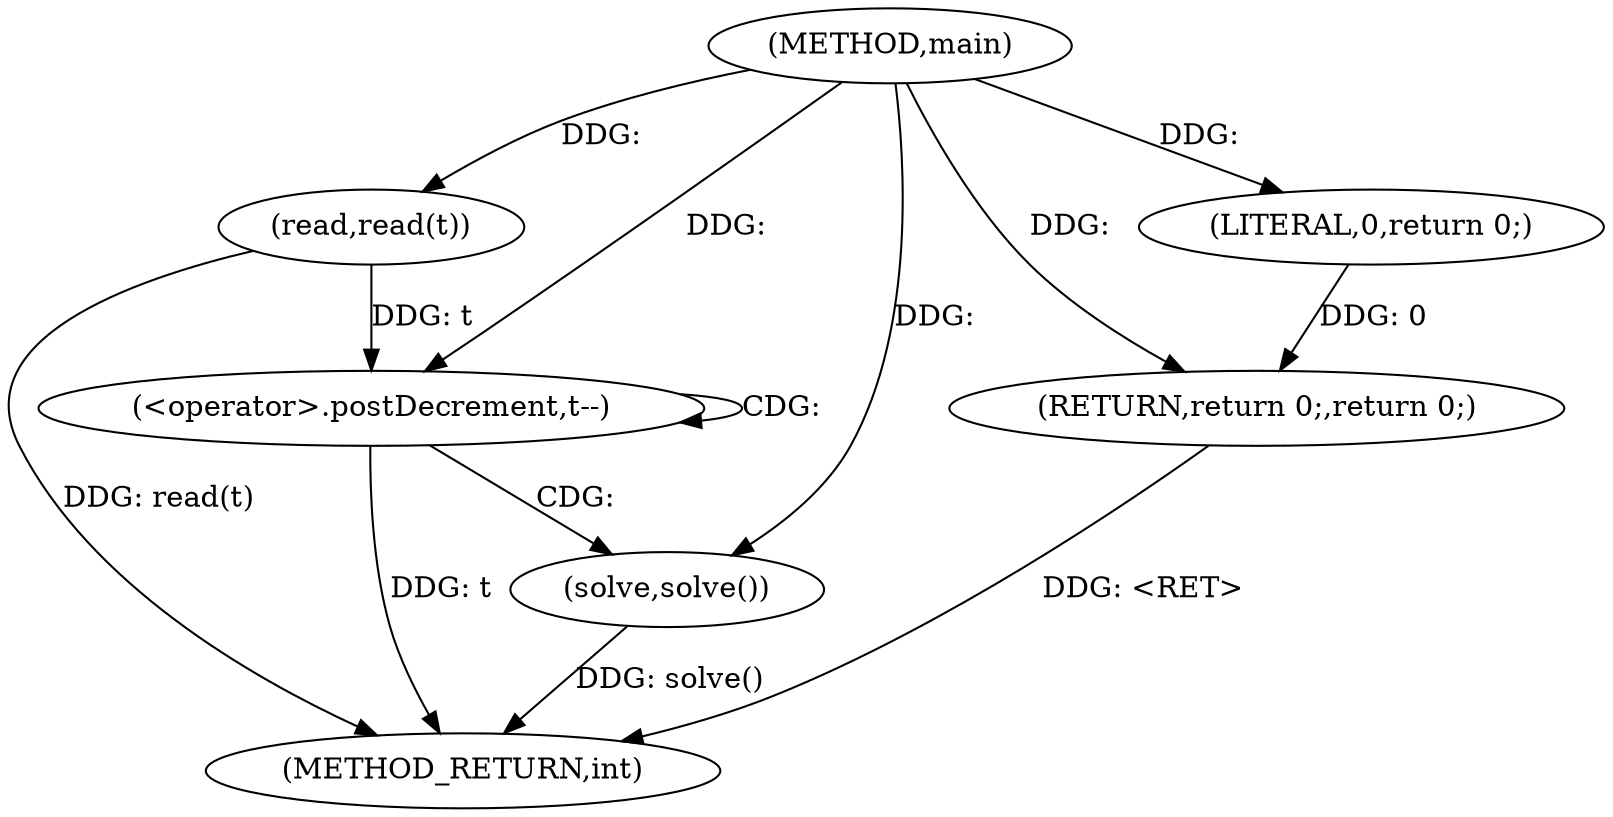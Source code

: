 digraph "main" {  
"1000288" [label = "(METHOD,main)" ]
"1000298" [label = "(METHOD_RETURN,int)" ]
"1000290" [label = "(read,read(t))" ]
"1000296" [label = "(RETURN,return 0;,return 0;)" ]
"1000293" [label = "(<operator>.postDecrement,t--)" ]
"1000295" [label = "(solve,solve())" ]
"1000297" [label = "(LITERAL,0,return 0;)" ]
  "1000296" -> "1000298"  [ label = "DDG: <RET>"] 
  "1000290" -> "1000298"  [ label = "DDG: read(t)"] 
  "1000293" -> "1000298"  [ label = "DDG: t"] 
  "1000295" -> "1000298"  [ label = "DDG: solve()"] 
  "1000297" -> "1000296"  [ label = "DDG: 0"] 
  "1000288" -> "1000296"  [ label = "DDG: "] 
  "1000288" -> "1000290"  [ label = "DDG: "] 
  "1000288" -> "1000295"  [ label = "DDG: "] 
  "1000288" -> "1000297"  [ label = "DDG: "] 
  "1000290" -> "1000293"  [ label = "DDG: t"] 
  "1000288" -> "1000293"  [ label = "DDG: "] 
  "1000293" -> "1000295"  [ label = "CDG: "] 
  "1000293" -> "1000293"  [ label = "CDG: "] 
}
